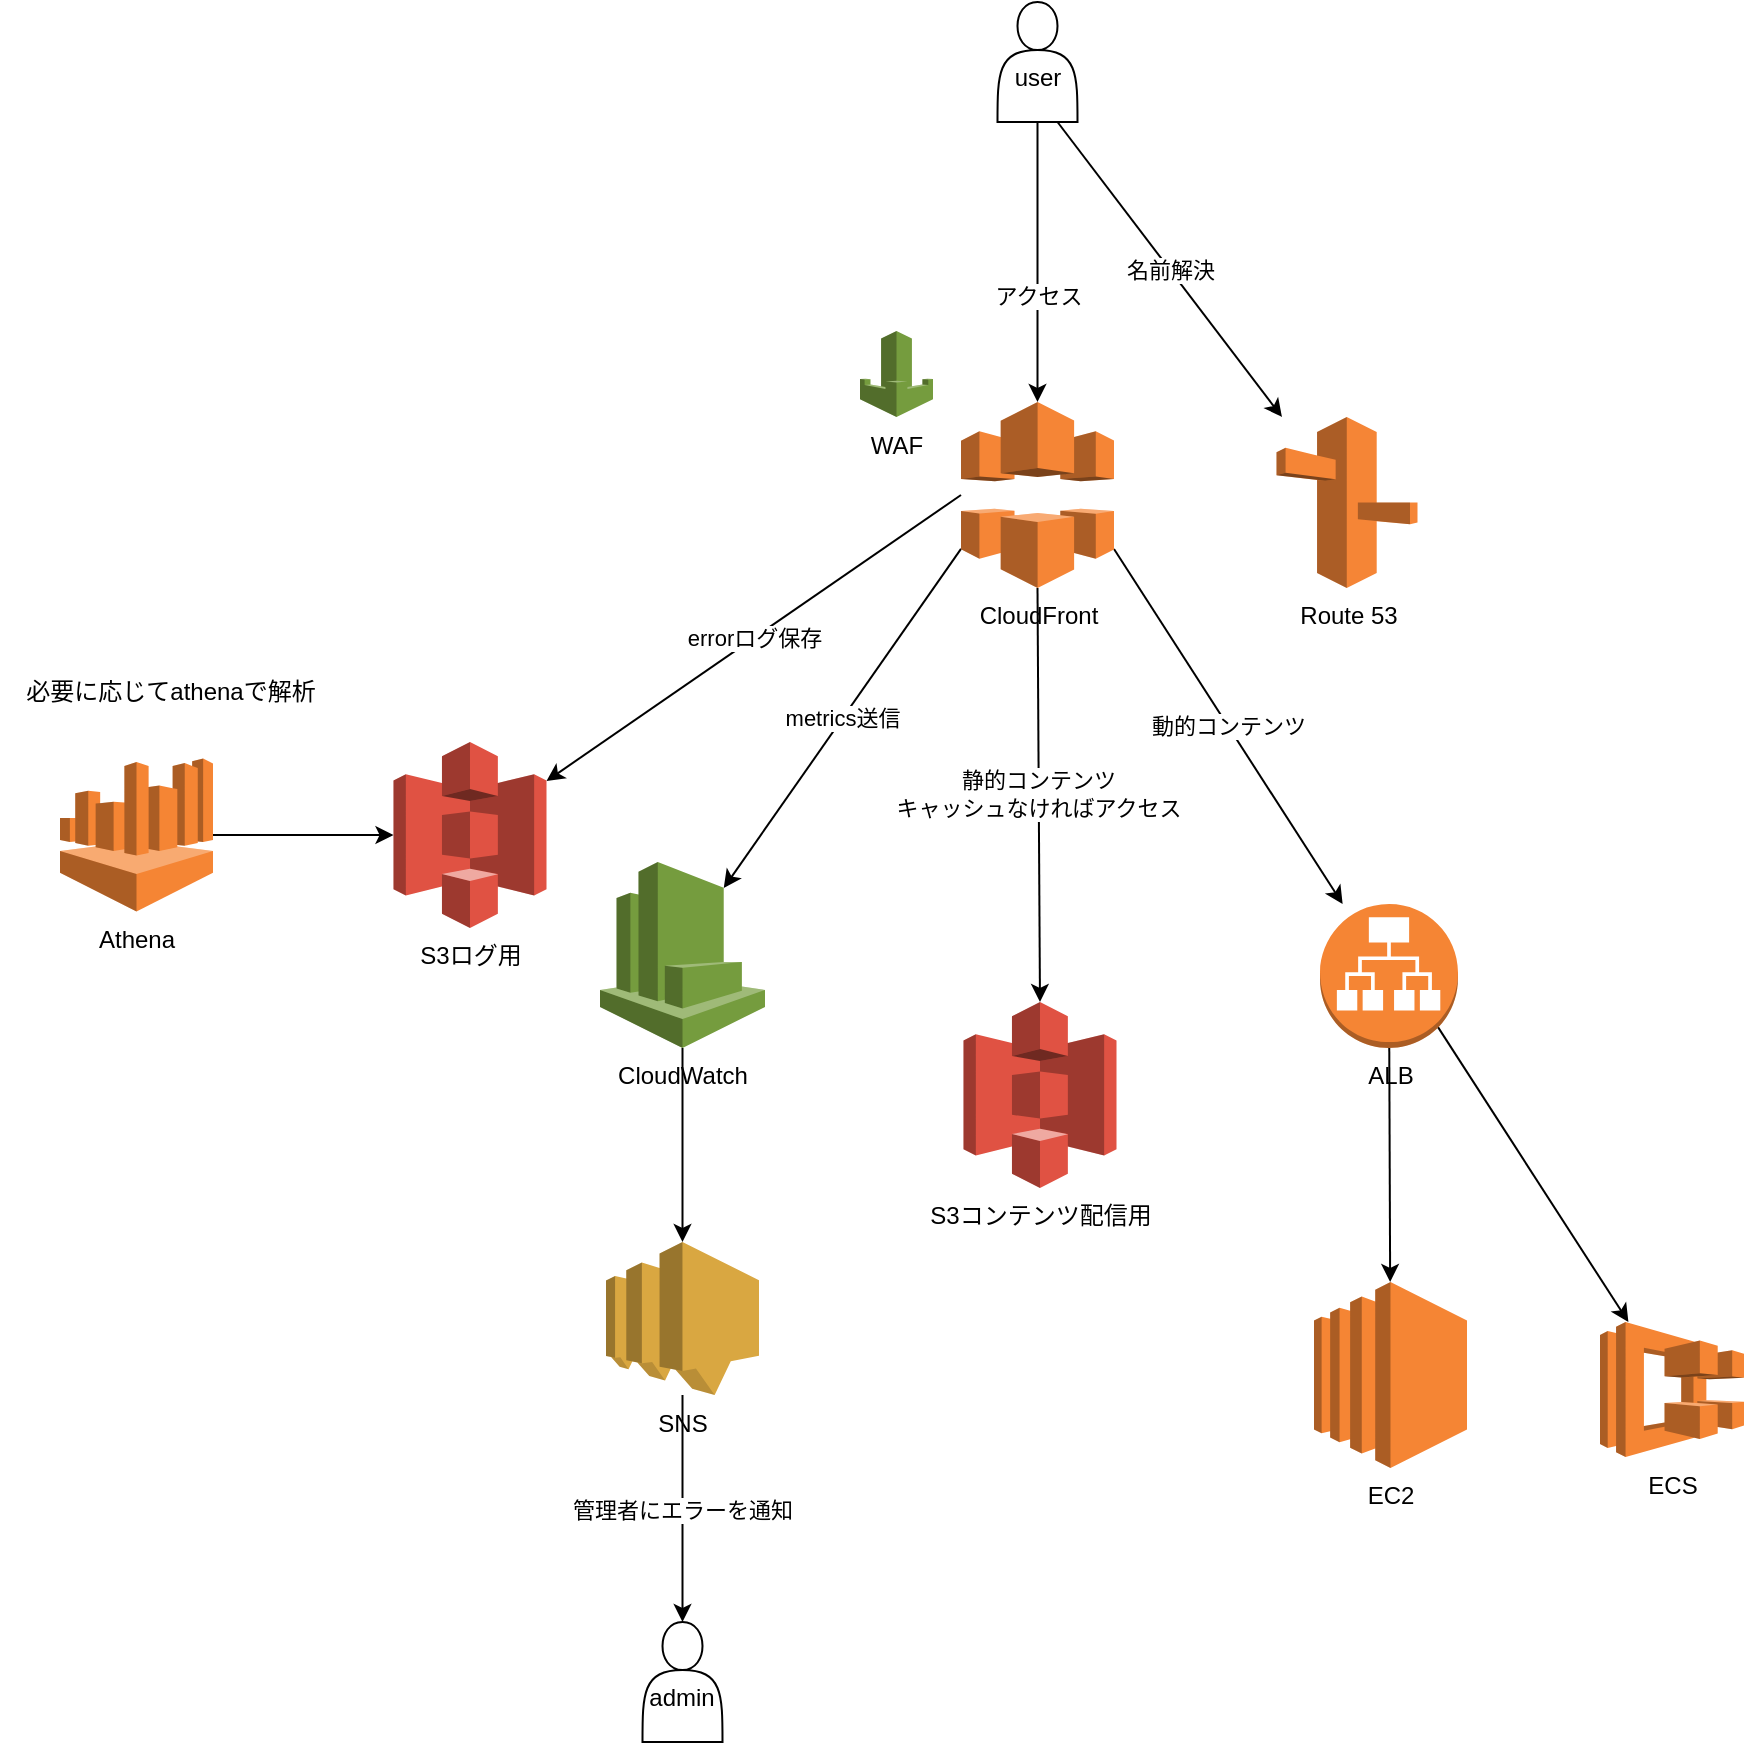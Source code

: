 <mxfile>
    <diagram id="i1-L5nSDNpyhZJA7EQFY" name="Page-1">
        <mxGraphModel dx="2004" dy="1927" grid="1" gridSize="10" guides="1" tooltips="1" connect="1" arrows="1" fold="1" page="1" pageScale="1" pageWidth="850" pageHeight="1100" math="0" shadow="0">
            <root>
                <mxCell id="0"/>
                <mxCell id="1" parent="0"/>
                <mxCell id="6" value="Route 53" style="outlineConnect=0;dashed=0;verticalLabelPosition=bottom;verticalAlign=top;align=center;html=1;shape=mxgraph.aws3.route_53;fillColor=#F58536;gradientColor=none;" parent="1" vertex="1">
                    <mxGeometry x="378.25" y="-92.5" width="70.5" height="85.5" as="geometry"/>
                </mxCell>
                <mxCell id="21" value="静的コンテンツ&lt;br&gt;キャッシュなければアクセス" style="edgeStyle=none;html=1;exitX=0.5;exitY=1;exitDx=0;exitDy=0;exitPerimeter=0;entryX=0.5;entryY=0;entryDx=0;entryDy=0;entryPerimeter=0;" parent="1" source="7" target="25" edge="1">
                    <mxGeometry relative="1" as="geometry">
                        <mxPoint x="267" y="150" as="targetPoint"/>
                    </mxGeometry>
                </mxCell>
                <mxCell id="30" value="動的コンテンツ" style="edgeStyle=none;html=1;exitX=1;exitY=0.79;exitDx=0;exitDy=0;exitPerimeter=0;" parent="1" source="7" target="26" edge="1">
                    <mxGeometry relative="1" as="geometry"/>
                </mxCell>
                <mxCell id="35" value="errorログ保存" style="edgeStyle=none;html=1;exitX=0;exitY=0.5;exitDx=0;exitDy=0;exitPerimeter=0;entryX=1;entryY=0.21;entryDx=0;entryDy=0;entryPerimeter=0;" parent="1" source="7" target="34" edge="1">
                    <mxGeometry relative="1" as="geometry"/>
                </mxCell>
                <mxCell id="36" value="metrics送信" style="edgeStyle=none;html=1;exitX=0;exitY=0.79;exitDx=0;exitDy=0;exitPerimeter=0;entryX=0.75;entryY=0.14;entryDx=0;entryDy=0;entryPerimeter=0;" parent="1" source="7" target="33" edge="1">
                    <mxGeometry relative="1" as="geometry"/>
                </mxCell>
                <mxCell id="7" value="CloudFront" style="outlineConnect=0;dashed=0;verticalLabelPosition=bottom;verticalAlign=top;align=center;html=1;shape=mxgraph.aws3.cloudfront;fillColor=#F58536;gradientColor=none;" parent="1" vertex="1">
                    <mxGeometry x="220.5" y="-100" width="76.5" height="93" as="geometry"/>
                </mxCell>
                <mxCell id="18" value="名前解決" style="edgeStyle=none;html=1;exitX=0.75;exitY=1;exitDx=0;exitDy=0;" parent="1" source="17" target="6" edge="1">
                    <mxGeometry relative="1" as="geometry"/>
                </mxCell>
                <mxCell id="19" style="edgeStyle=none;html=1;exitX=0.5;exitY=1;exitDx=0;exitDy=0;" parent="1" source="17" target="7" edge="1">
                    <mxGeometry relative="1" as="geometry"/>
                </mxCell>
                <mxCell id="20" value="アクセス" style="edgeLabel;html=1;align=center;verticalAlign=middle;resizable=0;points=[];" parent="19" vertex="1" connectable="0">
                    <mxGeometry x="0.244" relative="1" as="geometry">
                        <mxPoint as="offset"/>
                    </mxGeometry>
                </mxCell>
                <mxCell id="17" value="&lt;br&gt;user" style="shape=actor;whiteSpace=wrap;html=1;" parent="1" vertex="1">
                    <mxGeometry x="238.75" y="-300" width="40" height="60" as="geometry"/>
                </mxCell>
                <mxCell id="25" value="S3コンテンツ配信用" style="outlineConnect=0;dashed=0;verticalLabelPosition=bottom;verticalAlign=top;align=center;html=1;shape=mxgraph.aws3.s3;fillColor=#E05243;gradientColor=none;" parent="1" vertex="1">
                    <mxGeometry x="221.75" y="200" width="76.5" height="93" as="geometry"/>
                </mxCell>
                <mxCell id="31" value="" style="edgeStyle=none;html=1;" parent="1" source="26" target="27" edge="1">
                    <mxGeometry relative="1" as="geometry"/>
                </mxCell>
                <mxCell id="32" style="edgeStyle=none;html=1;exitX=0.855;exitY=0.855;exitDx=0;exitDy=0;exitPerimeter=0;" parent="1" source="26" target="28" edge="1">
                    <mxGeometry relative="1" as="geometry"/>
                </mxCell>
                <mxCell id="26" value="ALB" style="outlineConnect=0;dashed=0;verticalLabelPosition=bottom;verticalAlign=top;align=center;html=1;shape=mxgraph.aws3.application_load_balancer;fillColor=#F58534;gradientColor=none;" parent="1" vertex="1">
                    <mxGeometry x="400" y="151" width="69" height="72" as="geometry"/>
                </mxCell>
                <mxCell id="27" value="EC2" style="outlineConnect=0;dashed=0;verticalLabelPosition=bottom;verticalAlign=top;align=center;html=1;shape=mxgraph.aws3.ec2;fillColor=#F58534;gradientColor=none;" parent="1" vertex="1">
                    <mxGeometry x="397" y="340" width="76.5" height="93" as="geometry"/>
                </mxCell>
                <mxCell id="28" value="ECS" style="outlineConnect=0;dashed=0;verticalLabelPosition=bottom;verticalAlign=top;align=center;html=1;shape=mxgraph.aws3.ecs;fillColor=#F58534;gradientColor=none;" parent="1" vertex="1">
                    <mxGeometry x="540" y="360" width="72" height="67.5" as="geometry"/>
                </mxCell>
                <mxCell id="29" value="WAF" style="outlineConnect=0;dashed=0;verticalLabelPosition=bottom;verticalAlign=top;align=center;html=1;shape=mxgraph.aws3.waf;fillColor=#759C3E;gradientColor=none;" parent="1" vertex="1">
                    <mxGeometry x="170" y="-135.5" width="36.5" height="43" as="geometry"/>
                </mxCell>
                <mxCell id="39" style="edgeStyle=none;html=1;entryX=0.5;entryY=0;entryDx=0;entryDy=0;entryPerimeter=0;" parent="1" source="33" target="38" edge="1">
                    <mxGeometry relative="1" as="geometry"/>
                </mxCell>
                <mxCell id="33" value="CloudWatch" style="outlineConnect=0;dashed=0;verticalLabelPosition=bottom;verticalAlign=top;align=center;html=1;shape=mxgraph.aws3.cloudwatch;fillColor=#759C3E;gradientColor=none;" parent="1" vertex="1">
                    <mxGeometry x="40" y="130" width="82.5" height="93" as="geometry"/>
                </mxCell>
                <mxCell id="34" value="S3ログ用" style="outlineConnect=0;dashed=0;verticalLabelPosition=bottom;verticalAlign=top;align=center;html=1;shape=mxgraph.aws3.s3;fillColor=#E05243;gradientColor=none;" parent="1" vertex="1">
                    <mxGeometry x="-63.25" y="70" width="76.5" height="93" as="geometry"/>
                </mxCell>
                <mxCell id="42" value="管理者にエラーを通知" style="edgeStyle=none;html=1;" parent="1" source="38" target="41" edge="1">
                    <mxGeometry relative="1" as="geometry"/>
                </mxCell>
                <mxCell id="38" value="SNS" style="outlineConnect=0;dashed=0;verticalLabelPosition=bottom;verticalAlign=top;align=center;html=1;shape=mxgraph.aws3.sns;fillColor=#D9A741;gradientColor=none;" parent="1" vertex="1">
                    <mxGeometry x="43" y="320" width="76.5" height="76.5" as="geometry"/>
                </mxCell>
                <mxCell id="41" value="&lt;br&gt;admin" style="shape=actor;whiteSpace=wrap;html=1;" parent="1" vertex="1">
                    <mxGeometry x="61.25" y="510" width="40" height="60" as="geometry"/>
                </mxCell>
                <mxCell id="44" value="必要に応じてathenaで解析" style="text;html=1;align=center;verticalAlign=middle;resizable=0;points=[];autosize=1;strokeColor=none;fillColor=none;" parent="1" vertex="1">
                    <mxGeometry x="-260" y="30" width="170" height="30" as="geometry"/>
                </mxCell>
                <mxCell id="46" value="" style="edgeStyle=none;html=1;" parent="1" source="45" target="34" edge="1">
                    <mxGeometry relative="1" as="geometry"/>
                </mxCell>
                <mxCell id="45" value="Athena" style="outlineConnect=0;dashed=0;verticalLabelPosition=bottom;verticalAlign=top;align=center;html=1;shape=mxgraph.aws3.athena;fillColor=#F58534;gradientColor=none;" parent="1" vertex="1">
                    <mxGeometry x="-230" y="78.25" width="76.5" height="76.5" as="geometry"/>
                </mxCell>
            </root>
        </mxGraphModel>
    </diagram>
</mxfile>